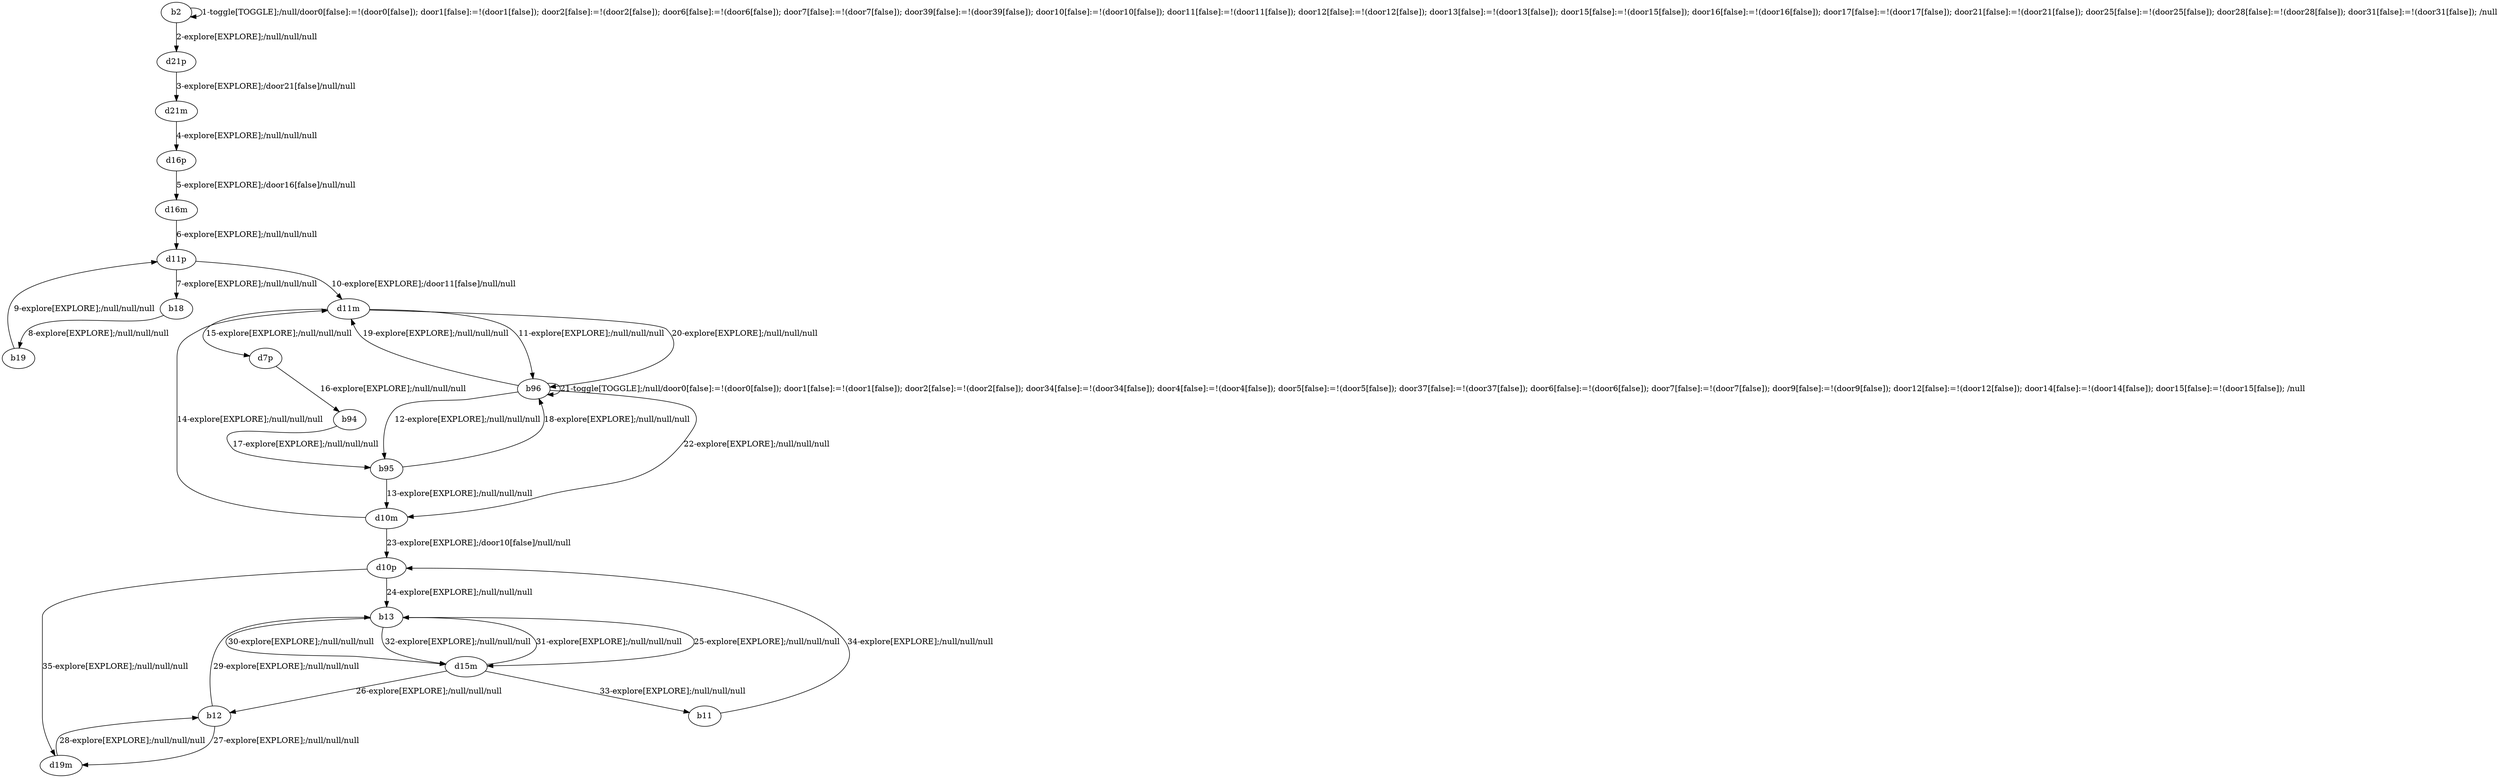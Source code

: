# Total number of goals covered by this test: 1
# b94 --> b95

digraph g {
"b2" -> "b2" [label = "1-toggle[TOGGLE];/null/door0[false]:=!(door0[false]); door1[false]:=!(door1[false]); door2[false]:=!(door2[false]); door6[false]:=!(door6[false]); door7[false]:=!(door7[false]); door39[false]:=!(door39[false]); door10[false]:=!(door10[false]); door11[false]:=!(door11[false]); door12[false]:=!(door12[false]); door13[false]:=!(door13[false]); door15[false]:=!(door15[false]); door16[false]:=!(door16[false]); door17[false]:=!(door17[false]); door21[false]:=!(door21[false]); door25[false]:=!(door25[false]); door28[false]:=!(door28[false]); door31[false]:=!(door31[false]); /null"];
"b2" -> "d21p" [label = "2-explore[EXPLORE];/null/null/null"];
"d21p" -> "d21m" [label = "3-explore[EXPLORE];/door21[false]/null/null"];
"d21m" -> "d16p" [label = "4-explore[EXPLORE];/null/null/null"];
"d16p" -> "d16m" [label = "5-explore[EXPLORE];/door16[false]/null/null"];
"d16m" -> "d11p" [label = "6-explore[EXPLORE];/null/null/null"];
"d11p" -> "b18" [label = "7-explore[EXPLORE];/null/null/null"];
"b18" -> "b19" [label = "8-explore[EXPLORE];/null/null/null"];
"b19" -> "d11p" [label = "9-explore[EXPLORE];/null/null/null"];
"d11p" -> "d11m" [label = "10-explore[EXPLORE];/door11[false]/null/null"];
"d11m" -> "b96" [label = "11-explore[EXPLORE];/null/null/null"];
"b96" -> "b95" [label = "12-explore[EXPLORE];/null/null/null"];
"b95" -> "d10m" [label = "13-explore[EXPLORE];/null/null/null"];
"d10m" -> "d11m" [label = "14-explore[EXPLORE];/null/null/null"];
"d11m" -> "d7p" [label = "15-explore[EXPLORE];/null/null/null"];
"d7p" -> "b94" [label = "16-explore[EXPLORE];/null/null/null"];
"b94" -> "b95" [label = "17-explore[EXPLORE];/null/null/null"];
"b95" -> "b96" [label = "18-explore[EXPLORE];/null/null/null"];
"b96" -> "d11m" [label = "19-explore[EXPLORE];/null/null/null"];
"d11m" -> "b96" [label = "20-explore[EXPLORE];/null/null/null"];
"b96" -> "b96" [label = "21-toggle[TOGGLE];/null/door0[false]:=!(door0[false]); door1[false]:=!(door1[false]); door2[false]:=!(door2[false]); door34[false]:=!(door34[false]); door4[false]:=!(door4[false]); door5[false]:=!(door5[false]); door37[false]:=!(door37[false]); door6[false]:=!(door6[false]); door7[false]:=!(door7[false]); door9[false]:=!(door9[false]); door12[false]:=!(door12[false]); door14[false]:=!(door14[false]); door15[false]:=!(door15[false]); /null"];
"b96" -> "d10m" [label = "22-explore[EXPLORE];/null/null/null"];
"d10m" -> "d10p" [label = "23-explore[EXPLORE];/door10[false]/null/null"];
"d10p" -> "b13" [label = "24-explore[EXPLORE];/null/null/null"];
"b13" -> "d15m" [label = "25-explore[EXPLORE];/null/null/null"];
"d15m" -> "b12" [label = "26-explore[EXPLORE];/null/null/null"];
"b12" -> "d19m" [label = "27-explore[EXPLORE];/null/null/null"];
"d19m" -> "b12" [label = "28-explore[EXPLORE];/null/null/null"];
"b12" -> "b13" [label = "29-explore[EXPLORE];/null/null/null"];
"b13" -> "d15m" [label = "30-explore[EXPLORE];/null/null/null"];
"d15m" -> "b13" [label = "31-explore[EXPLORE];/null/null/null"];
"b13" -> "d15m" [label = "32-explore[EXPLORE];/null/null/null"];
"d15m" -> "b11" [label = "33-explore[EXPLORE];/null/null/null"];
"b11" -> "d10p" [label = "34-explore[EXPLORE];/null/null/null"];
"d10p" -> "d19m" [label = "35-explore[EXPLORE];/null/null/null"];
}